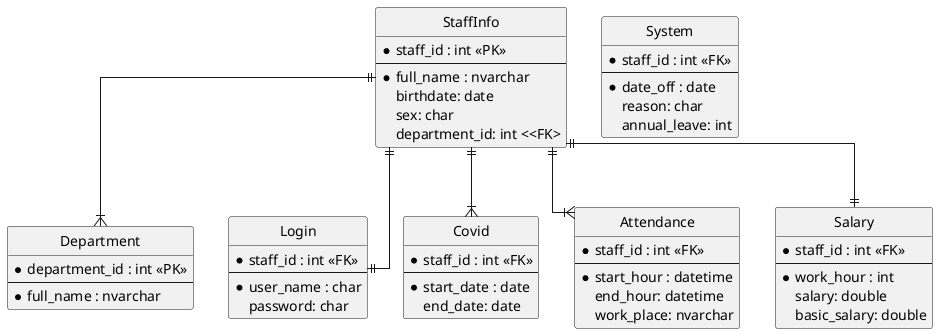 @startuml

' hide the spot
hide circle

' avoid problems with angled crows feet
skinparam linetype ortho

entity "Department" as deparment {
  *department_id : int <<PK>>
  --
  *full_name : nvarchar 
}

entity "StaffInfo" as staffInfo {
  *staff_id : int <<PK>>
  --
  *full_name : nvarchar 
  birthdate: date 
  sex: char
  department_id: int <<FK>
}

entity "Login" as login {
  *staff_id : int <<FK>>
  --
  *user_name : char
  password: char
}

entity "Covid" as covid {
  *staff_id : int <<FK>>
  --
  *start_date : date
  end_date: date
}

entity "Attendance" as attendance {
  *staff_id : int <<FK>>
  --
  *start_hour : datetime  
  end_hour: datetime
  work_place: nvarchar
}

entity "Salary" as salary {
  *staff_id : int <<FK>>
  --
  *work_hour : int
  salary: double
  basic_salary: double
}

entity "System" as system {
  *staff_id : int <<FK>>
  --
  *date_off : date
  reason: char
  annual_leave: int
}

staffInfo ||--|{ deparment
staffInfo ||--|| login
staffInfo ||--|{ covid
staffInfo ||--|| salary
staffInfo ||--|{ attendance




@enduml
